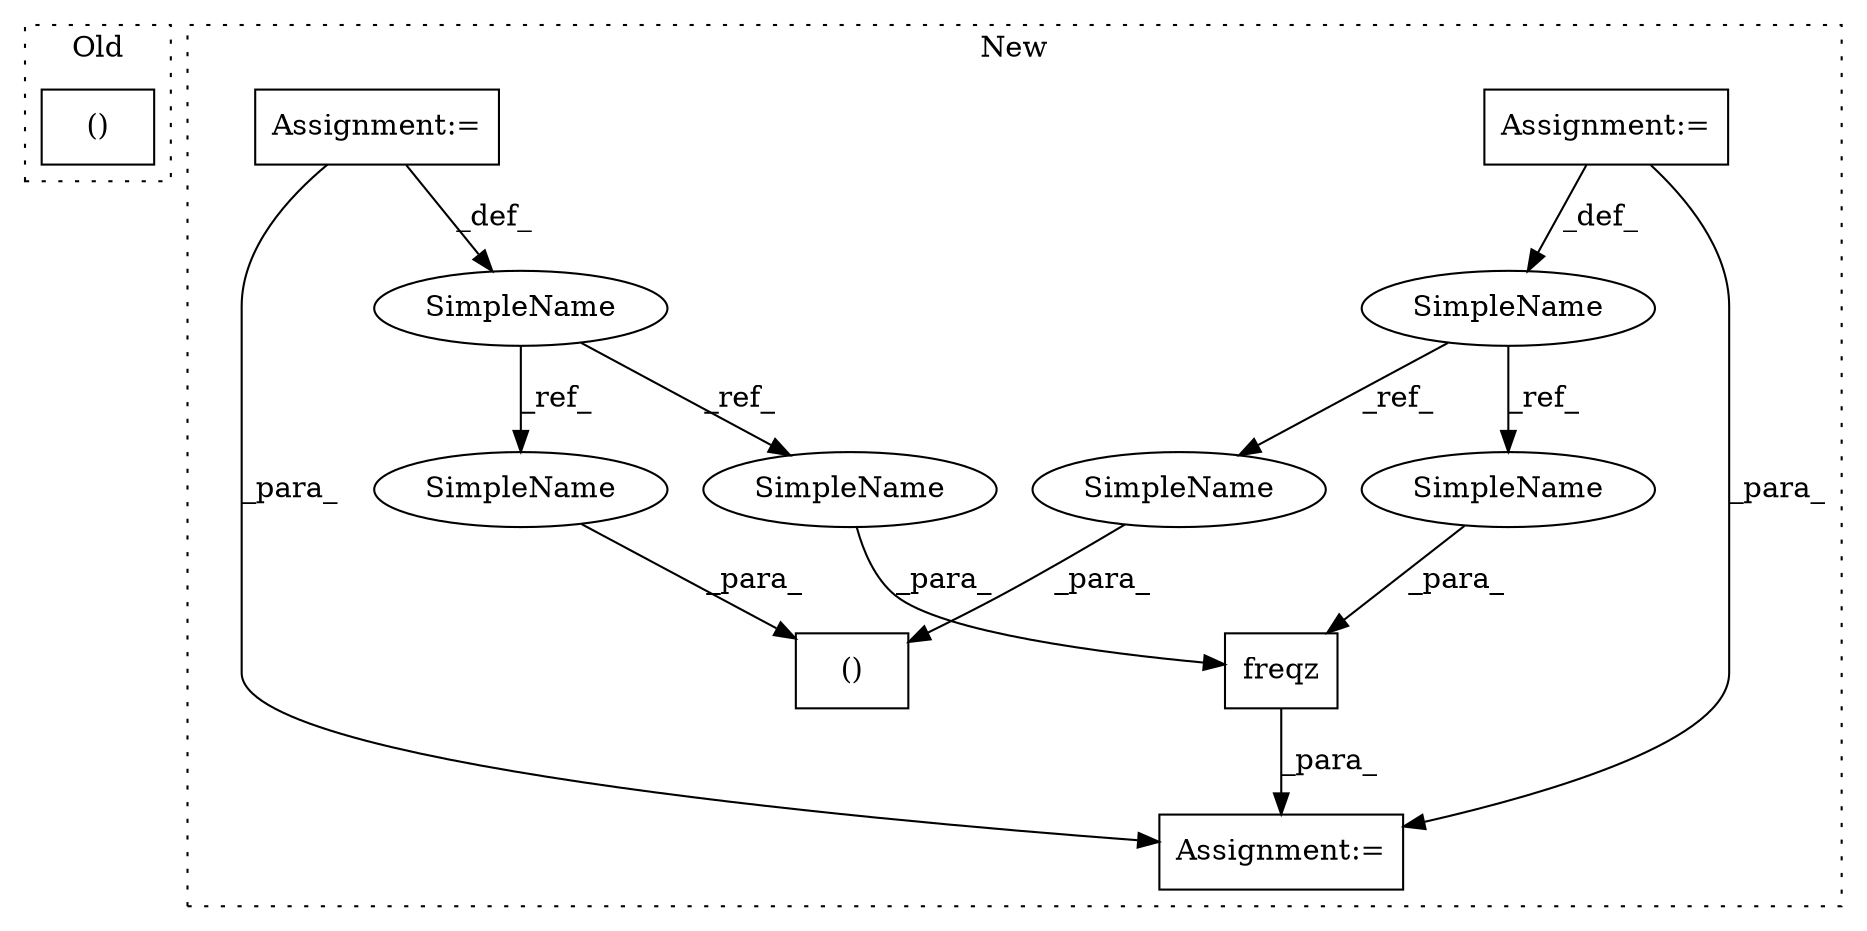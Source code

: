 digraph G {
subgraph cluster0 {
1 [label="()" a="106" s="9115" l="16" shape="box"];
label = "Old";
style="dotted";
}
subgraph cluster1 {
2 [label="freqz" a="32" s="15367,15376" l="6,1" shape="box"];
3 [label="SimpleName" a="42" s="15096" l="1" shape="ellipse"];
4 [label="()" a="106" s="15294" l="15" shape="box"];
5 [label="Assignment:=" a="7" s="15365" l="2" shape="box"];
6 [label="SimpleName" a="42" s="15073" l="1" shape="ellipse"];
7 [label="Assignment:=" a="7" s="15096" l="1" shape="box"];
8 [label="Assignment:=" a="7" s="15073" l="1" shape="box"];
9 [label="SimpleName" a="42" s="15294" l="1" shape="ellipse"];
10 [label="SimpleName" a="42" s="15373" l="1" shape="ellipse"];
11 [label="SimpleName" a="42" s="15308" l="1" shape="ellipse"];
12 [label="SimpleName" a="42" s="15375" l="1" shape="ellipse"];
label = "New";
style="dotted";
}
2 -> 5 [label="_para_"];
3 -> 9 [label="_ref_"];
3 -> 10 [label="_ref_"];
6 -> 12 [label="_ref_"];
6 -> 11 [label="_ref_"];
7 -> 5 [label="_para_"];
7 -> 3 [label="_def_"];
8 -> 6 [label="_def_"];
8 -> 5 [label="_para_"];
9 -> 4 [label="_para_"];
10 -> 2 [label="_para_"];
11 -> 4 [label="_para_"];
12 -> 2 [label="_para_"];
}